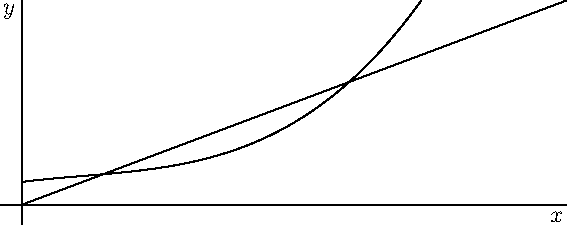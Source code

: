 size(10cm);
import graph;
xaxis("$x$");
yaxis("$y$");
real f1(real x) {return (x^3-x^2+x+1)/8;}
real f2(real x) {return 3/8*x;}
draw(graph(f1,0,2.2));
draw(graph(f2,0,3));
